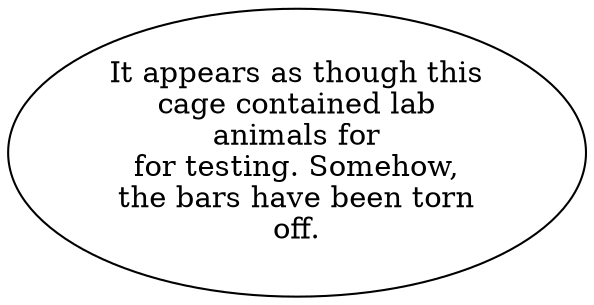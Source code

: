 digraph GLOWCAGE {
  "start" [style=filled       fillcolor="#FFFFFF"       color="#000000"]
  "start" [label="It appears as though this\ncage contained lab\nanimals for\nfor testing. Somehow,\nthe bars have been torn\noff."]
}